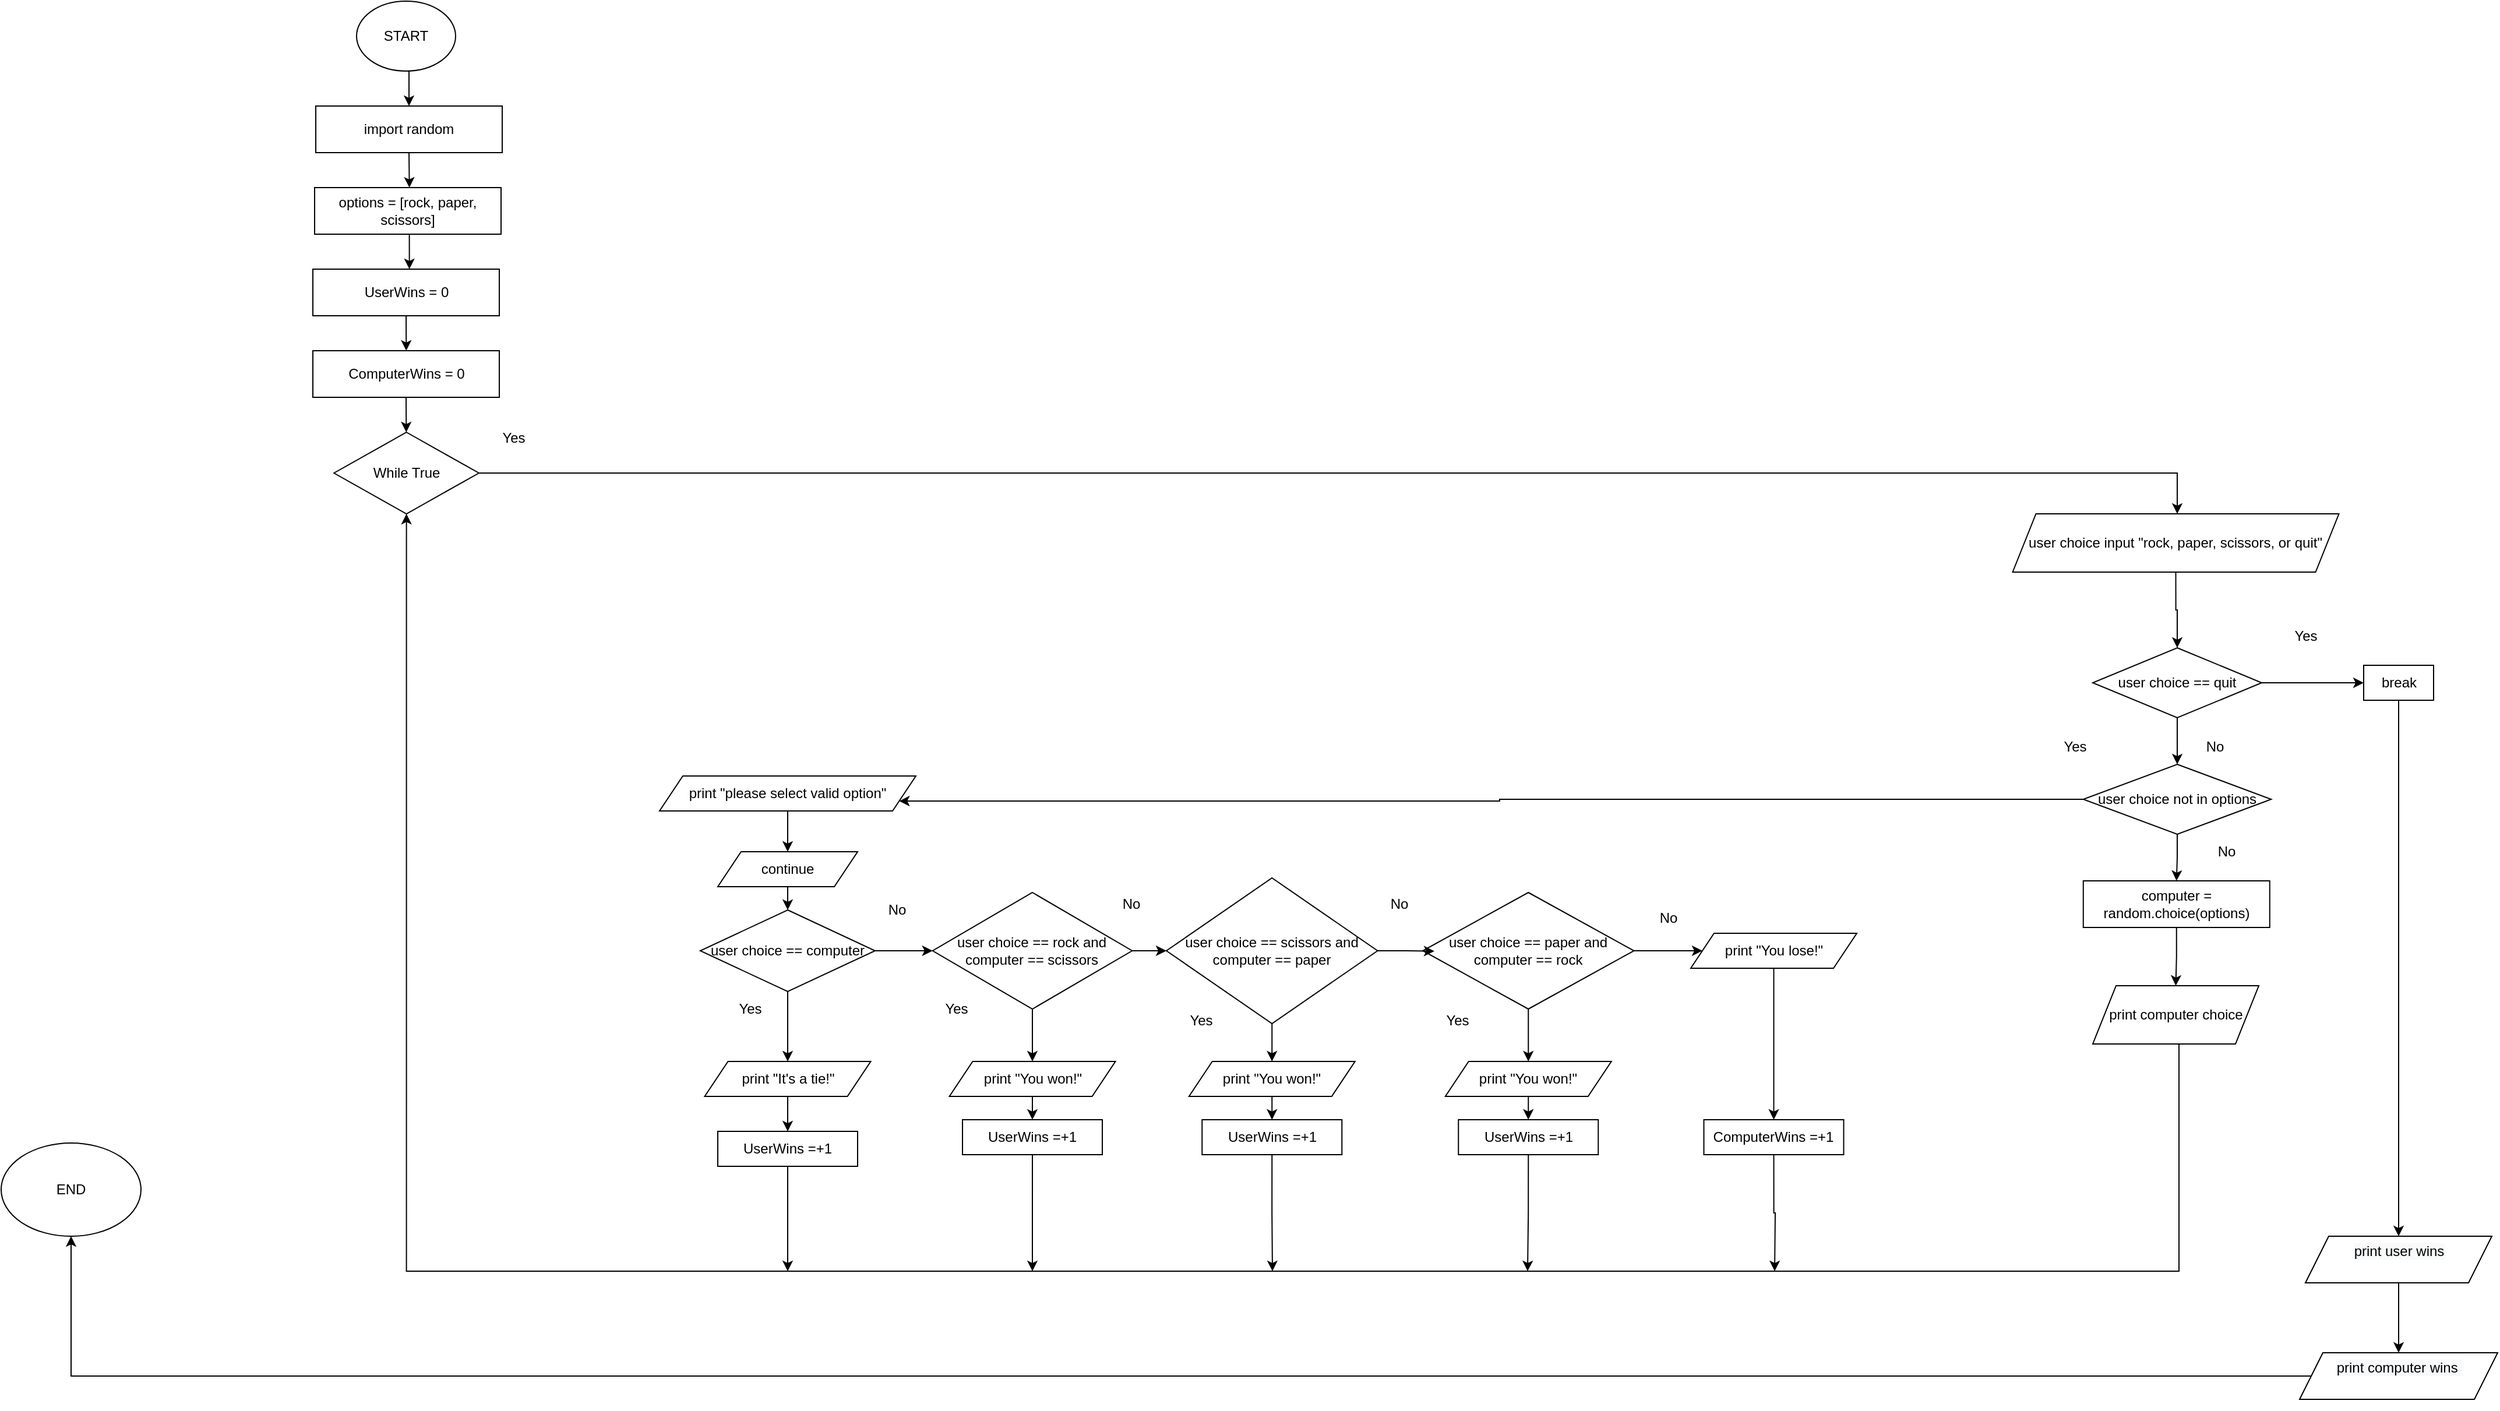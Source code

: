 <mxfile version="20.5.0" type="device" pages="2"><diagram id="8xMsev3QWV4SQzTF1XuD" name="Page-1"><mxGraphModel dx="832" dy="820" grid="1" gridSize="10" guides="1" tooltips="1" connect="1" arrows="1" fold="1" page="1" pageScale="1" pageWidth="1169" pageHeight="1654" math="0" shadow="0"><root><mxCell id="0"/><mxCell id="1" parent="0"/><mxCell id="Rio9KY35YE8_JFaC8lWJ-1" value="START" style="ellipse;whiteSpace=wrap;html=1;" parent="1" vertex="1"><mxGeometry x="365" y="40" width="85" height="60" as="geometry"/></mxCell><mxCell id="Rio9KY35YE8_JFaC8lWJ-2" value="" style="endArrow=classic;html=1;rounded=0;" parent="1" edge="1"><mxGeometry width="50" height="50" relative="1" as="geometry"><mxPoint x="410" y="100" as="sourcePoint"/><mxPoint x="410" y="130" as="targetPoint"/></mxGeometry></mxCell><mxCell id="fr1jkWZnzdHyN4SCvX73-21" style="edgeStyle=orthogonalEdgeStyle;rounded=0;orthogonalLoop=1;jettySize=auto;html=1;exitX=1;exitY=0.5;exitDx=0;exitDy=0;entryX=0.5;entryY=0;entryDx=0;entryDy=0;" parent="1" source="Rio9KY35YE8_JFaC8lWJ-26" edge="1"><mxGeometry relative="1" as="geometry"><mxPoint x="1927.51" y="480" as="targetPoint"/><Array as="points"><mxPoint x="1928" y="445"/></Array></mxGeometry></mxCell><mxCell id="Rio9KY35YE8_JFaC8lWJ-26" value="While True" style="rhombus;whiteSpace=wrap;html=1;" parent="1" vertex="1"><mxGeometry x="345.63" y="410" width="124.37" height="70" as="geometry"/></mxCell><mxCell id="Rio9KY35YE8_JFaC8lWJ-29" style="edgeStyle=orthogonalEdgeStyle;rounded=0;orthogonalLoop=1;jettySize=auto;html=1;exitX=0.5;exitY=1;exitDx=0;exitDy=0;" parent="1" source="Rio9KY35YE8_JFaC8lWJ-28" edge="1"><mxGeometry relative="1" as="geometry"><mxPoint x="410.333" y="200" as="targetPoint"/></mxGeometry></mxCell><mxCell id="Rio9KY35YE8_JFaC8lWJ-28" value="import random" style="rounded=0;whiteSpace=wrap;html=1;" parent="1" vertex="1"><mxGeometry x="330" y="130" width="160" height="40" as="geometry"/></mxCell><mxCell id="Rio9KY35YE8_JFaC8lWJ-36" style="edgeStyle=orthogonalEdgeStyle;rounded=0;orthogonalLoop=1;jettySize=auto;html=1;exitX=0.5;exitY=1;exitDx=0;exitDy=0;" parent="1" source="Rio9KY35YE8_JFaC8lWJ-35" edge="1"><mxGeometry relative="1" as="geometry"><mxPoint x="410.333" y="270" as="targetPoint"/></mxGeometry></mxCell><mxCell id="Rio9KY35YE8_JFaC8lWJ-35" value="options = [rock, paper, scissors]" style="rounded=0;whiteSpace=wrap;html=1;" parent="1" vertex="1"><mxGeometry x="329" y="200" width="160" height="40" as="geometry"/></mxCell><mxCell id="Rio9KY35YE8_JFaC8lWJ-38" style="edgeStyle=orthogonalEdgeStyle;rounded=0;orthogonalLoop=1;jettySize=auto;html=1;exitX=0.5;exitY=1;exitDx=0;exitDy=0;" parent="1" source="Rio9KY35YE8_JFaC8lWJ-37" edge="1"><mxGeometry relative="1" as="geometry"><mxPoint x="407.667" y="340" as="targetPoint"/></mxGeometry></mxCell><mxCell id="Rio9KY35YE8_JFaC8lWJ-37" value="UserWins = 0" style="rounded=0;whiteSpace=wrap;html=1;" parent="1" vertex="1"><mxGeometry x="327.5" y="270" width="160" height="40" as="geometry"/></mxCell><mxCell id="Rio9KY35YE8_JFaC8lWJ-40" style="edgeStyle=orthogonalEdgeStyle;rounded=0;orthogonalLoop=1;jettySize=auto;html=1;exitX=0.5;exitY=1;exitDx=0;exitDy=0;" parent="1" source="Rio9KY35YE8_JFaC8lWJ-39" edge="1"><mxGeometry relative="1" as="geometry"><mxPoint x="407.667" y="410" as="targetPoint"/></mxGeometry></mxCell><mxCell id="Rio9KY35YE8_JFaC8lWJ-39" value="ComputerWins = 0" style="rounded=0;whiteSpace=wrap;html=1;" parent="1" vertex="1"><mxGeometry x="327.5" y="340" width="160" height="40" as="geometry"/></mxCell><mxCell id="fr1jkWZnzdHyN4SCvX73-12" style="edgeStyle=orthogonalEdgeStyle;rounded=0;orthogonalLoop=1;jettySize=auto;html=1;exitX=0.5;exitY=1;exitDx=0;exitDy=0;entryX=0.5;entryY=0;entryDx=0;entryDy=0;" parent="1" source="Rio9KY35YE8_JFaC8lWJ-53" target="fr1jkWZnzdHyN4SCvX73-11" edge="1"><mxGeometry relative="1" as="geometry"/></mxCell><mxCell id="59dgE6XIQ82eAvKQmYib-59" style="edgeStyle=orthogonalEdgeStyle;rounded=0;orthogonalLoop=1;jettySize=auto;html=1;exitX=1;exitY=0.5;exitDx=0;exitDy=0;entryX=0;entryY=0.5;entryDx=0;entryDy=0;" edge="1" parent="1" source="Rio9KY35YE8_JFaC8lWJ-53" target="Rio9KY35YE8_JFaC8lWJ-55"><mxGeometry relative="1" as="geometry"/></mxCell><mxCell id="Rio9KY35YE8_JFaC8lWJ-53" value="user choice == quit" style="rhombus;whiteSpace=wrap;html=1;" parent="1" vertex="1"><mxGeometry x="1855" y="595" width="145" height="60" as="geometry"/></mxCell><mxCell id="59dgE6XIQ82eAvKQmYib-56" style="edgeStyle=orthogonalEdgeStyle;rounded=0;orthogonalLoop=1;jettySize=auto;html=1;exitX=0.5;exitY=1;exitDx=0;exitDy=0;entryX=0.5;entryY=0;entryDx=0;entryDy=0;" edge="1" parent="1" source="Rio9KY35YE8_JFaC8lWJ-55" target="59dgE6XIQ82eAvKQmYib-48"><mxGeometry relative="1" as="geometry"/></mxCell><mxCell id="Rio9KY35YE8_JFaC8lWJ-55" value="break" style="rounded=0;whiteSpace=wrap;html=1;" parent="1" vertex="1"><mxGeometry x="2087.5" y="610" width="60" height="30" as="geometry"/></mxCell><mxCell id="fr1jkWZnzdHyN4SCvX73-4" value="END" style="ellipse;whiteSpace=wrap;html=1;" parent="1" vertex="1"><mxGeometry x="59.997" y="1020" width="120" height="80" as="geometry"/></mxCell><mxCell id="fr1jkWZnzdHyN4SCvX73-28" style="edgeStyle=orthogonalEdgeStyle;rounded=0;orthogonalLoop=1;jettySize=auto;html=1;exitX=0.5;exitY=1;exitDx=0;exitDy=0;entryX=0.5;entryY=0;entryDx=0;entryDy=0;" parent="1" source="fr1jkWZnzdHyN4SCvX73-11" target="fr1jkWZnzdHyN4SCvX73-27" edge="1"><mxGeometry relative="1" as="geometry"/></mxCell><mxCell id="59dgE6XIQ82eAvKQmYib-64" style="edgeStyle=orthogonalEdgeStyle;rounded=0;orthogonalLoop=1;jettySize=auto;html=1;exitX=0;exitY=0.5;exitDx=0;exitDy=0;entryX=1;entryY=0.75;entryDx=0;entryDy=0;" edge="1" parent="1" source="fr1jkWZnzdHyN4SCvX73-11" target="wrtMRepX0kpAe0YPqd-9-30"><mxGeometry relative="1" as="geometry"/></mxCell><mxCell id="fr1jkWZnzdHyN4SCvX73-11" value="user choice not in options" style="rhombus;whiteSpace=wrap;html=1;" parent="1" vertex="1"><mxGeometry x="1846.88" y="695" width="161.25" height="60" as="geometry"/></mxCell><mxCell id="59dgE6XIQ82eAvKQmYib-63" style="edgeStyle=orthogonalEdgeStyle;rounded=0;orthogonalLoop=1;jettySize=auto;html=1;exitX=0.5;exitY=1;exitDx=0;exitDy=0;" edge="1" parent="1" source="fr1jkWZnzdHyN4SCvX73-27" target="wrtMRepX0kpAe0YPqd-9-24"><mxGeometry relative="1" as="geometry"/></mxCell><mxCell id="fr1jkWZnzdHyN4SCvX73-27" value="computer = random.choice(options)" style="rounded=0;whiteSpace=wrap;html=1;" parent="1" vertex="1"><mxGeometry x="1846.88" y="795" width="160" height="40" as="geometry"/></mxCell><mxCell id="wrtMRepX0kpAe0YPqd-9-37" style="edgeStyle=orthogonalEdgeStyle;rounded=0;orthogonalLoop=1;jettySize=auto;html=1;exitX=0.5;exitY=1;exitDx=0;exitDy=0;entryX=0.5;entryY=0;entryDx=0;entryDy=0;" parent="1" source="wrtMRepX0kpAe0YPqd-9-2" target="wrtMRepX0kpAe0YPqd-9-4" edge="1"><mxGeometry relative="1" as="geometry"/></mxCell><mxCell id="wrtMRepX0kpAe0YPqd-9-2" value="continue" style="shape=parallelogram;perimeter=parallelogramPerimeter;whiteSpace=wrap;html=1;fixedSize=1;" parent="1" vertex="1"><mxGeometry x="675" y="770" width="120" height="30" as="geometry"/></mxCell><mxCell id="wrtMRepX0kpAe0YPqd-9-18" style="edgeStyle=orthogonalEdgeStyle;rounded=0;orthogonalLoop=1;jettySize=auto;html=1;exitX=0.5;exitY=1;exitDx=0;exitDy=0;entryX=0.5;entryY=0;entryDx=0;entryDy=0;" parent="1" source="wrtMRepX0kpAe0YPqd-9-4" target="wrtMRepX0kpAe0YPqd-9-17" edge="1"><mxGeometry relative="1" as="geometry"/></mxCell><mxCell id="59dgE6XIQ82eAvKQmYib-5" style="edgeStyle=orthogonalEdgeStyle;rounded=0;orthogonalLoop=1;jettySize=auto;html=1;exitX=1;exitY=0.5;exitDx=0;exitDy=0;entryX=0;entryY=0.5;entryDx=0;entryDy=0;" edge="1" parent="1" source="wrtMRepX0kpAe0YPqd-9-4" target="wrtMRepX0kpAe0YPqd-9-49"><mxGeometry relative="1" as="geometry"/></mxCell><mxCell id="wrtMRepX0kpAe0YPqd-9-4" value="user choice == computer" style="rhombus;whiteSpace=wrap;html=1;" parent="1" vertex="1"><mxGeometry x="660" y="820" width="150" height="70" as="geometry"/></mxCell><mxCell id="wrtMRepX0kpAe0YPqd-9-10" value="No" style="text;html=1;strokeColor=none;fillColor=none;align=center;verticalAlign=middle;whiteSpace=wrap;rounded=0;" parent="1" vertex="1"><mxGeometry x="1930" y="665" width="60" height="30" as="geometry"/></mxCell><mxCell id="wrtMRepX0kpAe0YPqd-9-12" value="No" style="text;html=1;strokeColor=none;fillColor=none;align=center;verticalAlign=middle;whiteSpace=wrap;rounded=0;" parent="1" vertex="1"><mxGeometry x="1940" y="755" width="60" height="30" as="geometry"/></mxCell><mxCell id="wrtMRepX0kpAe0YPqd-9-13" value="Yes" style="text;html=1;strokeColor=none;fillColor=none;align=center;verticalAlign=middle;whiteSpace=wrap;rounded=0;" parent="1" vertex="1"><mxGeometry x="1810" y="665" width="60" height="30" as="geometry"/></mxCell><mxCell id="59dgE6XIQ82eAvKQmYib-24" style="edgeStyle=orthogonalEdgeStyle;rounded=0;orthogonalLoop=1;jettySize=auto;html=1;exitX=0.5;exitY=1;exitDx=0;exitDy=0;entryX=0.5;entryY=0;entryDx=0;entryDy=0;" edge="1" parent="1" source="wrtMRepX0kpAe0YPqd-9-17" target="59dgE6XIQ82eAvKQmYib-23"><mxGeometry relative="1" as="geometry"/></mxCell><mxCell id="wrtMRepX0kpAe0YPqd-9-17" value="print &quot;It's a tie!&quot;" style="shape=parallelogram;perimeter=parallelogramPerimeter;whiteSpace=wrap;html=1;fixedSize=1;" parent="1" vertex="1"><mxGeometry x="663.75" y="950" width="142.5" height="30" as="geometry"/></mxCell><mxCell id="wrtMRepX0kpAe0YPqd-9-19" value="Yes" style="text;html=1;strokeColor=none;fillColor=none;align=center;verticalAlign=middle;whiteSpace=wrap;rounded=0;" parent="1" vertex="1"><mxGeometry x="672.5" y="890" width="60" height="30" as="geometry"/></mxCell><mxCell id="59dgE6XIQ82eAvKQmYib-39" style="edgeStyle=orthogonalEdgeStyle;rounded=0;orthogonalLoop=1;jettySize=auto;html=1;exitX=0.5;exitY=1;exitDx=0;exitDy=0;entryX=0.5;entryY=1;entryDx=0;entryDy=0;" edge="1" parent="1" source="wrtMRepX0kpAe0YPqd-9-24" target="Rio9KY35YE8_JFaC8lWJ-26"><mxGeometry relative="1" as="geometry"><Array as="points"><mxPoint x="1929" y="1130"/><mxPoint x="408" y="1130"/></Array></mxGeometry></mxCell><mxCell id="wrtMRepX0kpAe0YPqd-9-24" value="print computer choice" style="shape=parallelogram;perimeter=parallelogramPerimeter;whiteSpace=wrap;html=1;fixedSize=1;" parent="1" vertex="1"><mxGeometry x="1855" y="885" width="142.5" height="50" as="geometry"/></mxCell><mxCell id="wrtMRepX0kpAe0YPqd-9-35" style="edgeStyle=orthogonalEdgeStyle;rounded=0;orthogonalLoop=1;jettySize=auto;html=1;exitX=0.5;exitY=1;exitDx=0;exitDy=0;entryX=0.5;entryY=0;entryDx=0;entryDy=0;" parent="1" source="wrtMRepX0kpAe0YPqd-9-30" target="wrtMRepX0kpAe0YPqd-9-2" edge="1"><mxGeometry relative="1" as="geometry"/></mxCell><mxCell id="wrtMRepX0kpAe0YPqd-9-30" value="print &quot;please select valid option&quot;" style="shape=parallelogram;perimeter=parallelogramPerimeter;whiteSpace=wrap;html=1;fixedSize=1;" parent="1" vertex="1"><mxGeometry x="625" y="705" width="220" height="30" as="geometry"/></mxCell><mxCell id="59dgE6XIQ82eAvKQmYib-15" style="edgeStyle=orthogonalEdgeStyle;rounded=0;orthogonalLoop=1;jettySize=auto;html=1;exitX=0.5;exitY=1;exitDx=0;exitDy=0;entryX=0.5;entryY=0;entryDx=0;entryDy=0;" edge="1" parent="1" source="wrtMRepX0kpAe0YPqd-9-39" target="59dgE6XIQ82eAvKQmYib-14"><mxGeometry relative="1" as="geometry"/></mxCell><mxCell id="59dgE6XIQ82eAvKQmYib-21" style="edgeStyle=orthogonalEdgeStyle;rounded=0;orthogonalLoop=1;jettySize=auto;html=1;exitX=1;exitY=0.5;exitDx=0;exitDy=0;entryX=0;entryY=0.5;entryDx=0;entryDy=0;" edge="1" parent="1" source="wrtMRepX0kpAe0YPqd-9-39" target="59dgE6XIQ82eAvKQmYib-20"><mxGeometry relative="1" as="geometry"/></mxCell><mxCell id="wrtMRepX0kpAe0YPqd-9-39" value="user choice == paper and computer == rock" style="rhombus;whiteSpace=wrap;html=1;" parent="1" vertex="1"><mxGeometry x="1280" y="805" width="181.25" height="100" as="geometry"/></mxCell><mxCell id="59dgE6XIQ82eAvKQmYib-26" style="edgeStyle=orthogonalEdgeStyle;rounded=0;orthogonalLoop=1;jettySize=auto;html=1;exitX=0.5;exitY=1;exitDx=0;exitDy=0;entryX=0.5;entryY=0;entryDx=0;entryDy=0;" edge="1" parent="1" source="wrtMRepX0kpAe0YPqd-9-45" target="59dgE6XIQ82eAvKQmYib-25"><mxGeometry relative="1" as="geometry"/></mxCell><mxCell id="wrtMRepX0kpAe0YPqd-9-45" value="print &quot;You won!&quot;" style="shape=parallelogram;perimeter=parallelogramPerimeter;whiteSpace=wrap;html=1;fixedSize=1;" parent="1" vertex="1"><mxGeometry x="873.76" y="950" width="142.5" height="30" as="geometry"/></mxCell><mxCell id="wrtMRepX0kpAe0YPqd-9-47" value="Yes" style="text;html=1;strokeColor=none;fillColor=none;align=center;verticalAlign=middle;whiteSpace=wrap;rounded=0;" parent="1" vertex="1"><mxGeometry x="850" y="890" width="60" height="30" as="geometry"/></mxCell><mxCell id="wrtMRepX0kpAe0YPqd-9-48" value="No" style="text;html=1;strokeColor=none;fillColor=none;align=center;verticalAlign=middle;whiteSpace=wrap;rounded=0;" parent="1" vertex="1"><mxGeometry x="799.38" y="805" width="60" height="30" as="geometry"/></mxCell><mxCell id="59dgE6XIQ82eAvKQmYib-6" style="edgeStyle=orthogonalEdgeStyle;rounded=0;orthogonalLoop=1;jettySize=auto;html=1;exitX=1;exitY=0.5;exitDx=0;exitDy=0;entryX=0;entryY=0.5;entryDx=0;entryDy=0;" edge="1" parent="1" source="wrtMRepX0kpAe0YPqd-9-49" target="59dgE6XIQ82eAvKQmYib-1"><mxGeometry relative="1" as="geometry"/></mxCell><mxCell id="59dgE6XIQ82eAvKQmYib-9" style="edgeStyle=orthogonalEdgeStyle;rounded=0;orthogonalLoop=1;jettySize=auto;html=1;exitX=0.5;exitY=1;exitDx=0;exitDy=0;entryX=0.5;entryY=0;entryDx=0;entryDy=0;" edge="1" parent="1" source="wrtMRepX0kpAe0YPqd-9-49" target="wrtMRepX0kpAe0YPqd-9-45"><mxGeometry relative="1" as="geometry"/></mxCell><mxCell id="wrtMRepX0kpAe0YPqd-9-49" value="user choice == rock and computer == scissors" style="rhombus;whiteSpace=wrap;html=1;" parent="1" vertex="1"><mxGeometry x="859.38" y="805" width="171.25" height="100" as="geometry"/></mxCell><mxCell id="59dgE6XIQ82eAvKQmYib-7" style="edgeStyle=orthogonalEdgeStyle;rounded=0;orthogonalLoop=1;jettySize=auto;html=1;exitX=1;exitY=0.5;exitDx=0;exitDy=0;" edge="1" parent="1" source="59dgE6XIQ82eAvKQmYib-1"><mxGeometry relative="1" as="geometry"><mxPoint x="1290" y="855.333" as="targetPoint"/></mxGeometry></mxCell><mxCell id="59dgE6XIQ82eAvKQmYib-12" style="edgeStyle=orthogonalEdgeStyle;rounded=0;orthogonalLoop=1;jettySize=auto;html=1;exitX=0.5;exitY=1;exitDx=0;exitDy=0;entryX=0.5;entryY=0;entryDx=0;entryDy=0;" edge="1" parent="1" source="59dgE6XIQ82eAvKQmYib-1" target="59dgE6XIQ82eAvKQmYib-10"><mxGeometry relative="1" as="geometry"/></mxCell><mxCell id="59dgE6XIQ82eAvKQmYib-1" value="user choice == scissors and computer == paper" style="rhombus;whiteSpace=wrap;html=1;" vertex="1" parent="1"><mxGeometry x="1060" y="792.5" width="181.25" height="125" as="geometry"/></mxCell><mxCell id="59dgE6XIQ82eAvKQmYib-28" style="edgeStyle=orthogonalEdgeStyle;rounded=0;orthogonalLoop=1;jettySize=auto;html=1;exitX=0.5;exitY=1;exitDx=0;exitDy=0;entryX=0.5;entryY=0;entryDx=0;entryDy=0;" edge="1" parent="1" source="59dgE6XIQ82eAvKQmYib-10" target="59dgE6XIQ82eAvKQmYib-27"><mxGeometry relative="1" as="geometry"/></mxCell><mxCell id="59dgE6XIQ82eAvKQmYib-10" value="print &quot;You won!&quot;" style="shape=parallelogram;perimeter=parallelogramPerimeter;whiteSpace=wrap;html=1;fixedSize=1;" vertex="1" parent="1"><mxGeometry x="1079.38" y="950" width="142.5" height="30" as="geometry"/></mxCell><mxCell id="59dgE6XIQ82eAvKQmYib-30" style="edgeStyle=orthogonalEdgeStyle;rounded=0;orthogonalLoop=1;jettySize=auto;html=1;exitX=0.5;exitY=1;exitDx=0;exitDy=0;entryX=0.5;entryY=0;entryDx=0;entryDy=0;" edge="1" parent="1" source="59dgE6XIQ82eAvKQmYib-14" target="59dgE6XIQ82eAvKQmYib-29"><mxGeometry relative="1" as="geometry"/></mxCell><mxCell id="59dgE6XIQ82eAvKQmYib-14" value="print &quot;You won!&quot;" style="shape=parallelogram;perimeter=parallelogramPerimeter;whiteSpace=wrap;html=1;fixedSize=1;" vertex="1" parent="1"><mxGeometry x="1299.38" y="950" width="142.5" height="30" as="geometry"/></mxCell><mxCell id="59dgE6XIQ82eAvKQmYib-16" value="No" style="text;html=1;strokeColor=none;fillColor=none;align=center;verticalAlign=middle;whiteSpace=wrap;rounded=0;" vertex="1" parent="1"><mxGeometry x="1000" y="800" width="60" height="30" as="geometry"/></mxCell><mxCell id="59dgE6XIQ82eAvKQmYib-17" value="No" style="text;html=1;strokeColor=none;fillColor=none;align=center;verticalAlign=middle;whiteSpace=wrap;rounded=0;" vertex="1" parent="1"><mxGeometry x="1230" y="800" width="60" height="30" as="geometry"/></mxCell><mxCell id="59dgE6XIQ82eAvKQmYib-18" value="No" style="text;html=1;strokeColor=none;fillColor=none;align=center;verticalAlign=middle;whiteSpace=wrap;rounded=0;" vertex="1" parent="1"><mxGeometry x="1461.25" y="812" width="60" height="30" as="geometry"/></mxCell><mxCell id="59dgE6XIQ82eAvKQmYib-32" style="edgeStyle=orthogonalEdgeStyle;rounded=0;orthogonalLoop=1;jettySize=auto;html=1;exitX=0.5;exitY=1;exitDx=0;exitDy=0;entryX=0.5;entryY=0;entryDx=0;entryDy=0;" edge="1" parent="1" source="59dgE6XIQ82eAvKQmYib-20" target="59dgE6XIQ82eAvKQmYib-31"><mxGeometry relative="1" as="geometry"/></mxCell><mxCell id="59dgE6XIQ82eAvKQmYib-20" value="print &quot;You lose!&quot;" style="shape=parallelogram;perimeter=parallelogramPerimeter;whiteSpace=wrap;html=1;fixedSize=1;" vertex="1" parent="1"><mxGeometry x="1510" y="840" width="142.5" height="30" as="geometry"/></mxCell><mxCell id="59dgE6XIQ82eAvKQmYib-40" style="edgeStyle=orthogonalEdgeStyle;rounded=0;orthogonalLoop=1;jettySize=auto;html=1;exitX=0.5;exitY=1;exitDx=0;exitDy=0;" edge="1" parent="1" source="59dgE6XIQ82eAvKQmYib-23"><mxGeometry relative="1" as="geometry"><mxPoint x="735" y="1130" as="targetPoint"/></mxGeometry></mxCell><mxCell id="59dgE6XIQ82eAvKQmYib-23" value="UserWins =+1" style="rounded=0;whiteSpace=wrap;html=1;" vertex="1" parent="1"><mxGeometry x="675" y="1010" width="120" height="30" as="geometry"/></mxCell><mxCell id="59dgE6XIQ82eAvKQmYib-35" style="edgeStyle=orthogonalEdgeStyle;rounded=0;orthogonalLoop=1;jettySize=auto;html=1;exitX=0.5;exitY=1;exitDx=0;exitDy=0;" edge="1" parent="1" source="59dgE6XIQ82eAvKQmYib-25"><mxGeometry relative="1" as="geometry"><mxPoint x="945" y="1130" as="targetPoint"/></mxGeometry></mxCell><mxCell id="59dgE6XIQ82eAvKQmYib-25" value="UserWins =+1" style="rounded=0;whiteSpace=wrap;html=1;" vertex="1" parent="1"><mxGeometry x="885.01" y="1000" width="120" height="30" as="geometry"/></mxCell><mxCell id="59dgE6XIQ82eAvKQmYib-36" style="edgeStyle=orthogonalEdgeStyle;rounded=0;orthogonalLoop=1;jettySize=auto;html=1;exitX=0.5;exitY=1;exitDx=0;exitDy=0;" edge="1" parent="1" source="59dgE6XIQ82eAvKQmYib-27"><mxGeometry relative="1" as="geometry"><mxPoint x="1151" y="1130" as="targetPoint"/></mxGeometry></mxCell><mxCell id="59dgE6XIQ82eAvKQmYib-27" value="UserWins =+1" style="rounded=0;whiteSpace=wrap;html=1;container=1;" vertex="1" parent="1"><mxGeometry x="1090.63" y="1000" width="120" height="30" as="geometry"/></mxCell><mxCell id="59dgE6XIQ82eAvKQmYib-37" style="edgeStyle=orthogonalEdgeStyle;rounded=0;orthogonalLoop=1;jettySize=auto;html=1;exitX=0.5;exitY=1;exitDx=0;exitDy=0;" edge="1" parent="1" source="59dgE6XIQ82eAvKQmYib-29"><mxGeometry relative="1" as="geometry"><mxPoint x="1370" y="1130" as="targetPoint"/></mxGeometry></mxCell><mxCell id="59dgE6XIQ82eAvKQmYib-29" value="UserWins =+1" style="rounded=0;whiteSpace=wrap;html=1;" vertex="1" parent="1"><mxGeometry x="1310.63" y="1000" width="120" height="30" as="geometry"/></mxCell><mxCell id="59dgE6XIQ82eAvKQmYib-38" style="edgeStyle=orthogonalEdgeStyle;rounded=0;orthogonalLoop=1;jettySize=auto;html=1;exitX=0.5;exitY=1;exitDx=0;exitDy=0;" edge="1" parent="1" source="59dgE6XIQ82eAvKQmYib-31"><mxGeometry relative="1" as="geometry"><mxPoint x="1582" y="1130" as="targetPoint"/></mxGeometry></mxCell><mxCell id="59dgE6XIQ82eAvKQmYib-31" value="ComputerWins =+1" style="rounded=0;whiteSpace=wrap;html=1;" vertex="1" parent="1"><mxGeometry x="1521.25" y="1000" width="120" height="30" as="geometry"/></mxCell><mxCell id="59dgE6XIQ82eAvKQmYib-41" value="Yes" style="text;html=1;strokeColor=none;fillColor=none;align=center;verticalAlign=middle;whiteSpace=wrap;rounded=0;" vertex="1" parent="1"><mxGeometry x="1060" y="900" width="60" height="30" as="geometry"/></mxCell><mxCell id="59dgE6XIQ82eAvKQmYib-43" value="Yes" style="text;html=1;strokeColor=none;fillColor=none;align=center;verticalAlign=middle;whiteSpace=wrap;rounded=0;" vertex="1" parent="1"><mxGeometry x="1280" y="900" width="60" height="30" as="geometry"/></mxCell><mxCell id="59dgE6XIQ82eAvKQmYib-45" value="Yes" style="text;html=1;strokeColor=none;fillColor=none;align=center;verticalAlign=middle;whiteSpace=wrap;rounded=0;" vertex="1" parent="1"><mxGeometry x="470" y="400" width="60" height="30" as="geometry"/></mxCell><mxCell id="59dgE6XIQ82eAvKQmYib-57" style="edgeStyle=orthogonalEdgeStyle;rounded=0;orthogonalLoop=1;jettySize=auto;html=1;exitX=0.5;exitY=1;exitDx=0;exitDy=0;entryX=0.5;entryY=0;entryDx=0;entryDy=0;" edge="1" parent="1" source="59dgE6XIQ82eAvKQmYib-48" target="59dgE6XIQ82eAvKQmYib-49"><mxGeometry relative="1" as="geometry"/></mxCell><mxCell id="59dgE6XIQ82eAvKQmYib-48" value="&#10;&lt;span style=&quot;color: rgb(0, 0, 0); font-family: Helvetica; font-size: 12px; font-style: normal; font-variant-ligatures: normal; font-variant-caps: normal; font-weight: 400; letter-spacing: normal; orphans: 2; text-align: center; text-indent: 0px; text-transform: none; widows: 2; word-spacing: 0px; -webkit-text-stroke-width: 0px; background-color: rgb(248, 249, 250); text-decoration-thickness: initial; text-decoration-style: initial; text-decoration-color: initial; float: none; display: inline !important;&quot;&gt;print user wins&lt;/span&gt;&#10;&#10;" style="shape=parallelogram;perimeter=parallelogramPerimeter;whiteSpace=wrap;html=1;fixedSize=1;" vertex="1" parent="1"><mxGeometry x="2037.5" y="1100" width="160" height="40" as="geometry"/></mxCell><mxCell id="59dgE6XIQ82eAvKQmYib-58" style="edgeStyle=orthogonalEdgeStyle;rounded=0;orthogonalLoop=1;jettySize=auto;html=1;exitX=0;exitY=0.5;exitDx=0;exitDy=0;entryX=0.5;entryY=1;entryDx=0;entryDy=0;" edge="1" parent="1" source="59dgE6XIQ82eAvKQmYib-49" target="fr1jkWZnzdHyN4SCvX73-4"><mxGeometry relative="1" as="geometry"/></mxCell><mxCell id="59dgE6XIQ82eAvKQmYib-49" value="&#10;&lt;span style=&quot;color: rgb(0, 0, 0); font-family: Helvetica; font-size: 12px; font-style: normal; font-variant-ligatures: normal; font-variant-caps: normal; font-weight: 400; letter-spacing: normal; orphans: 2; text-align: center; text-indent: 0px; text-transform: none; widows: 2; word-spacing: 0px; -webkit-text-stroke-width: 0px; background-color: rgb(248, 249, 250); text-decoration-thickness: initial; text-decoration-style: initial; text-decoration-color: initial; float: none; display: inline !important;&quot;&gt;print computer wins&amp;nbsp;&lt;/span&gt;&#10;&#10;" style="shape=parallelogram;perimeter=parallelogramPerimeter;whiteSpace=wrap;html=1;fixedSize=1;" vertex="1" parent="1"><mxGeometry x="2032.5" y="1200" width="170" height="40" as="geometry"/></mxCell><mxCell id="59dgE6XIQ82eAvKQmYib-60" value="Yes" style="text;html=1;strokeColor=none;fillColor=none;align=center;verticalAlign=middle;whiteSpace=wrap;rounded=0;" vertex="1" parent="1"><mxGeometry x="2008.13" y="570" width="60" height="30" as="geometry"/></mxCell><mxCell id="59dgE6XIQ82eAvKQmYib-67" style="edgeStyle=orthogonalEdgeStyle;rounded=0;orthogonalLoop=1;jettySize=auto;html=1;exitX=0.5;exitY=1;exitDx=0;exitDy=0;entryX=0.5;entryY=0;entryDx=0;entryDy=0;fontColor=none;" edge="1" parent="1" source="59dgE6XIQ82eAvKQmYib-66" target="Rio9KY35YE8_JFaC8lWJ-53"><mxGeometry relative="1" as="geometry"/></mxCell><mxCell id="59dgE6XIQ82eAvKQmYib-66" value="user choice input &quot;rock, paper, scissors, or quit&quot;" style="shape=parallelogram;perimeter=parallelogramPerimeter;whiteSpace=wrap;html=1;fixedSize=1;labelBackgroundColor=none;fontColor=none;" vertex="1" parent="1"><mxGeometry x="1786.25" y="480" width="280" height="50" as="geometry"/></mxCell></root></mxGraphModel></diagram><diagram id="PG9j4aMVZFtXmkPI3nQq" name="Page-2"><mxGraphModel dx="290" dy="410" grid="1" gridSize="10" guides="1" tooltips="1" connect="1" arrows="1" fold="1" page="1" pageScale="1" pageWidth="850" pageHeight="1100" math="0" shadow="0"><root><mxCell id="0"/><mxCell id="1" parent="0"/></root></mxGraphModel></diagram></mxfile>